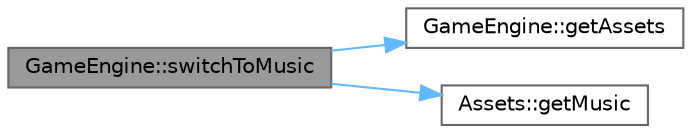 digraph "GameEngine::switchToMusic"
{
 // LATEX_PDF_SIZE
  bgcolor="transparent";
  edge [fontname=Helvetica,fontsize=10,labelfontname=Helvetica,labelfontsize=10];
  node [fontname=Helvetica,fontsize=10,shape=box,height=0.2,width=0.4];
  rankdir="LR";
  Node1 [id="Node000001",label="GameEngine::switchToMusic",height=0.2,width=0.4,color="gray40", fillcolor="grey60", style="filled", fontcolor="black",tooltip=" "];
  Node1 -> Node2 [id="edge1_Node000001_Node000002",color="steelblue1",style="solid",tooltip=" "];
  Node2 [id="Node000002",label="GameEngine::getAssets",height=0.2,width=0.4,color="grey40", fillcolor="white", style="filled",URL="$class_game_engine.html#a2db9a2dd6d6cc9879ec988690837f09e",tooltip=" "];
  Node1 -> Node3 [id="edge2_Node000001_Node000003",color="steelblue1",style="solid",tooltip=" "];
  Node3 [id="Node000003",label="Assets::getMusic",height=0.2,width=0.4,color="grey40", fillcolor="white", style="filled",URL="$class_assets.html#a8351d230cad9bc777061b69c839c5116",tooltip=" "];
}
